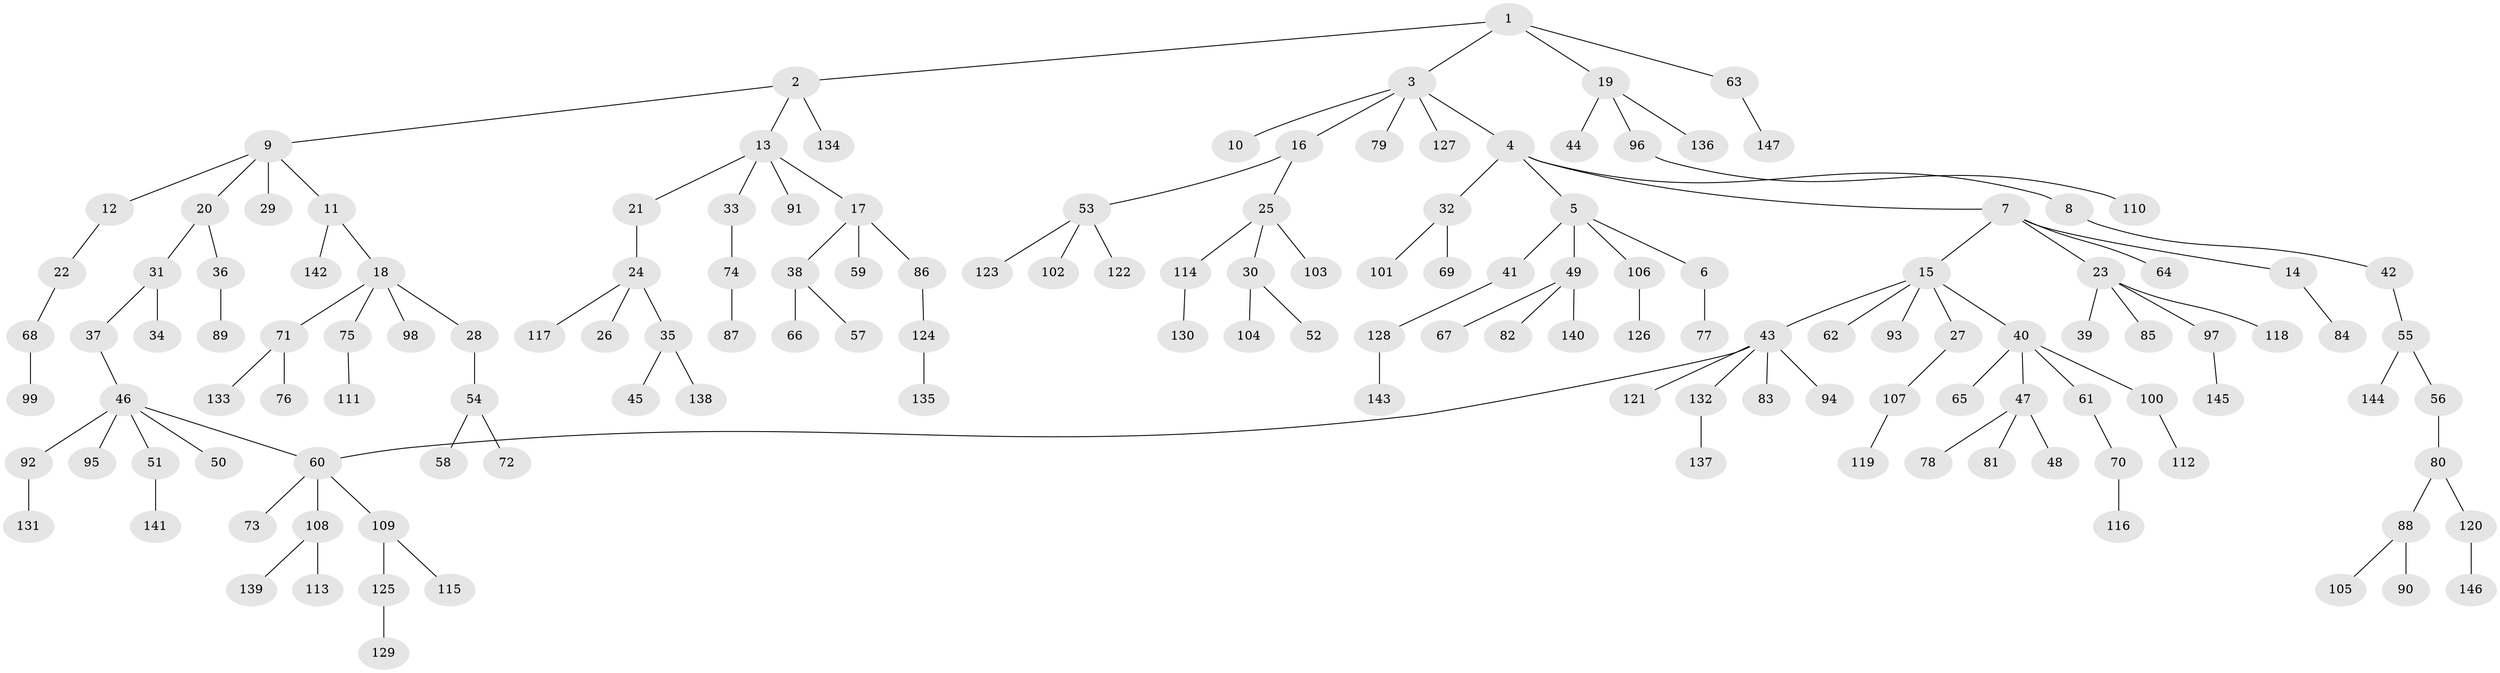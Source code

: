 // coarse degree distribution, {1: 0.7272727272727273, 4: 0.06818181818181818, 12: 0.011363636363636364, 2: 0.14772727272727273, 8: 0.011363636363636364, 5: 0.011363636363636364, 6: 0.011363636363636364, 29: 0.011363636363636364}
// Generated by graph-tools (version 1.1) at 2025/44/03/04/25 21:44:49]
// undirected, 147 vertices, 147 edges
graph export_dot {
graph [start="1"]
  node [color=gray90,style=filled];
  1;
  2;
  3;
  4;
  5;
  6;
  7;
  8;
  9;
  10;
  11;
  12;
  13;
  14;
  15;
  16;
  17;
  18;
  19;
  20;
  21;
  22;
  23;
  24;
  25;
  26;
  27;
  28;
  29;
  30;
  31;
  32;
  33;
  34;
  35;
  36;
  37;
  38;
  39;
  40;
  41;
  42;
  43;
  44;
  45;
  46;
  47;
  48;
  49;
  50;
  51;
  52;
  53;
  54;
  55;
  56;
  57;
  58;
  59;
  60;
  61;
  62;
  63;
  64;
  65;
  66;
  67;
  68;
  69;
  70;
  71;
  72;
  73;
  74;
  75;
  76;
  77;
  78;
  79;
  80;
  81;
  82;
  83;
  84;
  85;
  86;
  87;
  88;
  89;
  90;
  91;
  92;
  93;
  94;
  95;
  96;
  97;
  98;
  99;
  100;
  101;
  102;
  103;
  104;
  105;
  106;
  107;
  108;
  109;
  110;
  111;
  112;
  113;
  114;
  115;
  116;
  117;
  118;
  119;
  120;
  121;
  122;
  123;
  124;
  125;
  126;
  127;
  128;
  129;
  130;
  131;
  132;
  133;
  134;
  135;
  136;
  137;
  138;
  139;
  140;
  141;
  142;
  143;
  144;
  145;
  146;
  147;
  1 -- 2;
  1 -- 3;
  1 -- 19;
  1 -- 63;
  2 -- 9;
  2 -- 13;
  2 -- 134;
  3 -- 4;
  3 -- 10;
  3 -- 16;
  3 -- 79;
  3 -- 127;
  4 -- 5;
  4 -- 7;
  4 -- 8;
  4 -- 32;
  5 -- 6;
  5 -- 41;
  5 -- 49;
  5 -- 106;
  6 -- 77;
  7 -- 14;
  7 -- 15;
  7 -- 23;
  7 -- 64;
  8 -- 42;
  9 -- 11;
  9 -- 12;
  9 -- 20;
  9 -- 29;
  11 -- 18;
  11 -- 142;
  12 -- 22;
  13 -- 17;
  13 -- 21;
  13 -- 33;
  13 -- 91;
  14 -- 84;
  15 -- 27;
  15 -- 40;
  15 -- 43;
  15 -- 62;
  15 -- 93;
  16 -- 25;
  16 -- 53;
  17 -- 38;
  17 -- 59;
  17 -- 86;
  18 -- 28;
  18 -- 71;
  18 -- 75;
  18 -- 98;
  19 -- 44;
  19 -- 96;
  19 -- 136;
  20 -- 31;
  20 -- 36;
  21 -- 24;
  22 -- 68;
  23 -- 39;
  23 -- 85;
  23 -- 97;
  23 -- 118;
  24 -- 26;
  24 -- 35;
  24 -- 117;
  25 -- 30;
  25 -- 103;
  25 -- 114;
  27 -- 107;
  28 -- 54;
  30 -- 52;
  30 -- 104;
  31 -- 34;
  31 -- 37;
  32 -- 69;
  32 -- 101;
  33 -- 74;
  35 -- 45;
  35 -- 138;
  36 -- 89;
  37 -- 46;
  38 -- 57;
  38 -- 66;
  40 -- 47;
  40 -- 61;
  40 -- 65;
  40 -- 100;
  41 -- 128;
  42 -- 55;
  43 -- 60;
  43 -- 83;
  43 -- 94;
  43 -- 121;
  43 -- 132;
  46 -- 50;
  46 -- 51;
  46 -- 92;
  46 -- 95;
  46 -- 60;
  47 -- 48;
  47 -- 78;
  47 -- 81;
  49 -- 67;
  49 -- 82;
  49 -- 140;
  51 -- 141;
  53 -- 102;
  53 -- 122;
  53 -- 123;
  54 -- 58;
  54 -- 72;
  55 -- 56;
  55 -- 144;
  56 -- 80;
  60 -- 73;
  60 -- 108;
  60 -- 109;
  61 -- 70;
  63 -- 147;
  68 -- 99;
  70 -- 116;
  71 -- 76;
  71 -- 133;
  74 -- 87;
  75 -- 111;
  80 -- 88;
  80 -- 120;
  86 -- 124;
  88 -- 90;
  88 -- 105;
  92 -- 131;
  96 -- 110;
  97 -- 145;
  100 -- 112;
  106 -- 126;
  107 -- 119;
  108 -- 113;
  108 -- 139;
  109 -- 115;
  109 -- 125;
  114 -- 130;
  120 -- 146;
  124 -- 135;
  125 -- 129;
  128 -- 143;
  132 -- 137;
}
